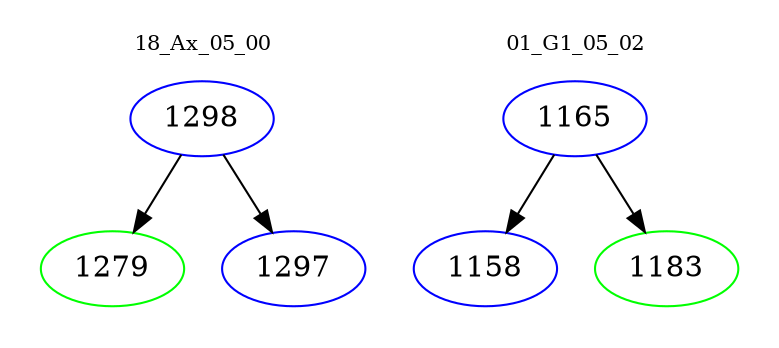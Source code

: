 digraph{
subgraph cluster_0 {
color = white
label = "18_Ax_05_00";
fontsize=10;
T0_1298 [label="1298", color="blue"]
T0_1298 -> T0_1279 [color="black"]
T0_1279 [label="1279", color="green"]
T0_1298 -> T0_1297 [color="black"]
T0_1297 [label="1297", color="blue"]
}
subgraph cluster_1 {
color = white
label = "01_G1_05_02";
fontsize=10;
T1_1165 [label="1165", color="blue"]
T1_1165 -> T1_1158 [color="black"]
T1_1158 [label="1158", color="blue"]
T1_1165 -> T1_1183 [color="black"]
T1_1183 [label="1183", color="green"]
}
}

